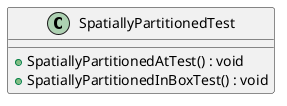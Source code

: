 @startuml
class SpatiallyPartitionedTest {
    + SpatiallyPartitionedAtTest() : void
    + SpatiallyPartitionedInBoxTest() : void
}
@enduml
